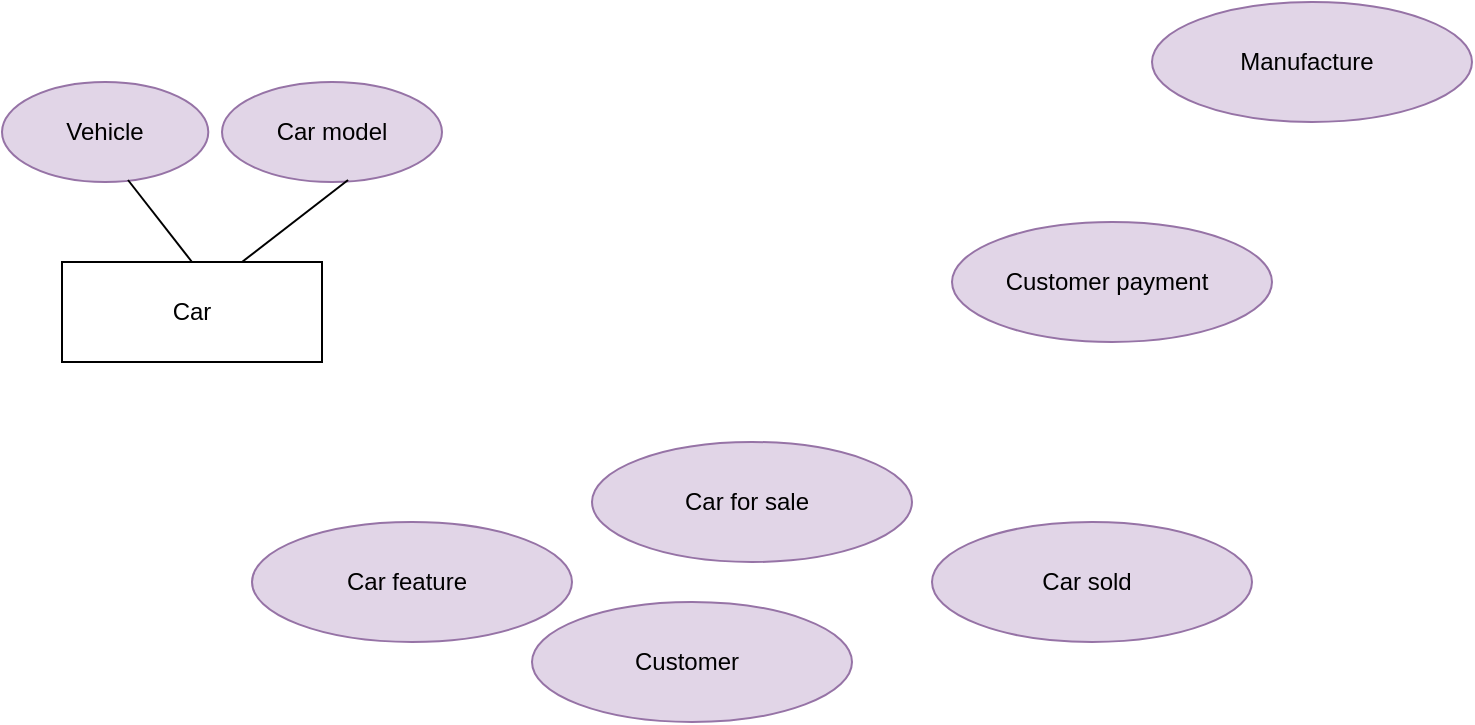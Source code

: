 <mxfile version="21.1.5" type="github">
  <diagram id="R2lEEEUBdFMjLlhIrx00" name="Page-1">
    <mxGraphModel dx="823" dy="1584" grid="1" gridSize="10" guides="1" tooltips="1" connect="1" arrows="1" fold="1" page="1" pageScale="1" pageWidth="850" pageHeight="1100" math="0" shadow="0" extFonts="Permanent Marker^https://fonts.googleapis.com/css?family=Permanent+Marker">
      <root>
        <mxCell id="0" />
        <mxCell id="1" parent="0" />
        <mxCell id="QSl6iMokwTdBmVvLgoSX-7" value="" style="group" vertex="1" connectable="0" parent="1">
          <mxGeometry x="630" y="-10" width="165" height="60" as="geometry" />
        </mxCell>
        <mxCell id="QSl6iMokwTdBmVvLgoSX-8" value="" style="ellipse;whiteSpace=wrap;html=1;fillColor=#e1d5e7;strokeColor=#9673a6;" vertex="1" parent="QSl6iMokwTdBmVvLgoSX-7">
          <mxGeometry x="5" width="160" height="60" as="geometry" />
        </mxCell>
        <mxCell id="QSl6iMokwTdBmVvLgoSX-9" value="Manufacture" style="text;strokeColor=none;align=center;fillColor=none;html=1;verticalAlign=middle;whiteSpace=wrap;rounded=0;" vertex="1" parent="QSl6iMokwTdBmVvLgoSX-7">
          <mxGeometry y="13.75" width="165" height="32.5" as="geometry" />
        </mxCell>
        <mxCell id="QSl6iMokwTdBmVvLgoSX-10" value="" style="group" vertex="1" connectable="0" parent="1">
          <mxGeometry x="350" y="210" width="165" height="60" as="geometry" />
        </mxCell>
        <mxCell id="QSl6iMokwTdBmVvLgoSX-11" value="" style="ellipse;whiteSpace=wrap;html=1;fillColor=#e1d5e7;strokeColor=#9673a6;" vertex="1" parent="QSl6iMokwTdBmVvLgoSX-10">
          <mxGeometry x="5" width="160" height="60" as="geometry" />
        </mxCell>
        <mxCell id="QSl6iMokwTdBmVvLgoSX-12" value=" Car for sale" style="text;strokeColor=none;align=center;fillColor=none;html=1;verticalAlign=middle;whiteSpace=wrap;rounded=0;" vertex="1" parent="QSl6iMokwTdBmVvLgoSX-10">
          <mxGeometry y="13.75" width="165" height="32.5" as="geometry" />
        </mxCell>
        <mxCell id="QSl6iMokwTdBmVvLgoSX-13" value="" style="group" vertex="1" connectable="0" parent="1">
          <mxGeometry x="180" y="250" width="165" height="60" as="geometry" />
        </mxCell>
        <mxCell id="QSl6iMokwTdBmVvLgoSX-14" value="" style="ellipse;whiteSpace=wrap;html=1;fillColor=#e1d5e7;strokeColor=#9673a6;" vertex="1" parent="QSl6iMokwTdBmVvLgoSX-13">
          <mxGeometry x="5" width="160" height="60" as="geometry" />
        </mxCell>
        <mxCell id="QSl6iMokwTdBmVvLgoSX-15" value=" Car feature" style="text;strokeColor=none;align=center;fillColor=none;html=1;verticalAlign=middle;whiteSpace=wrap;rounded=0;" vertex="1" parent="QSl6iMokwTdBmVvLgoSX-13">
          <mxGeometry y="13.75" width="165" height="32.5" as="geometry" />
        </mxCell>
        <mxCell id="QSl6iMokwTdBmVvLgoSX-16" value="" style="group" vertex="1" connectable="0" parent="1">
          <mxGeometry x="320" y="290" width="165" height="60" as="geometry" />
        </mxCell>
        <mxCell id="QSl6iMokwTdBmVvLgoSX-17" value="" style="ellipse;whiteSpace=wrap;html=1;fillColor=#e1d5e7;strokeColor=#9673a6;" vertex="1" parent="QSl6iMokwTdBmVvLgoSX-16">
          <mxGeometry x="5" width="160" height="60" as="geometry" />
        </mxCell>
        <mxCell id="QSl6iMokwTdBmVvLgoSX-18" value=" Customer" style="text;strokeColor=none;align=center;fillColor=none;html=1;verticalAlign=middle;whiteSpace=wrap;rounded=0;" vertex="1" parent="QSl6iMokwTdBmVvLgoSX-16">
          <mxGeometry y="13.75" width="165" height="32.5" as="geometry" />
        </mxCell>
        <mxCell id="QSl6iMokwTdBmVvLgoSX-19" value="" style="group" vertex="1" connectable="0" parent="1">
          <mxGeometry x="520" y="250" width="165" height="60" as="geometry" />
        </mxCell>
        <mxCell id="QSl6iMokwTdBmVvLgoSX-20" value="" style="ellipse;whiteSpace=wrap;html=1;fillColor=#e1d5e7;strokeColor=#9673a6;" vertex="1" parent="QSl6iMokwTdBmVvLgoSX-19">
          <mxGeometry x="5" width="160" height="60" as="geometry" />
        </mxCell>
        <mxCell id="QSl6iMokwTdBmVvLgoSX-21" value="  Car sold" style="text;strokeColor=none;align=center;fillColor=none;html=1;verticalAlign=middle;whiteSpace=wrap;rounded=0;" vertex="1" parent="QSl6iMokwTdBmVvLgoSX-19">
          <mxGeometry y="13.75" width="165" height="32.5" as="geometry" />
        </mxCell>
        <mxCell id="QSl6iMokwTdBmVvLgoSX-23" value="" style="group" vertex="1" connectable="0" parent="1">
          <mxGeometry x="530" y="100" width="165" height="60" as="geometry" />
        </mxCell>
        <mxCell id="QSl6iMokwTdBmVvLgoSX-24" value="" style="ellipse;whiteSpace=wrap;html=1;fillColor=#e1d5e7;strokeColor=#9673a6;" vertex="1" parent="QSl6iMokwTdBmVvLgoSX-23">
          <mxGeometry x="5" width="160" height="60" as="geometry" />
        </mxCell>
        <mxCell id="QSl6iMokwTdBmVvLgoSX-25" value="    Customer payment" style="text;strokeColor=none;align=center;fillColor=none;html=1;verticalAlign=middle;whiteSpace=wrap;rounded=0;" vertex="1" parent="QSl6iMokwTdBmVvLgoSX-23">
          <mxGeometry y="13.75" width="165" height="32.5" as="geometry" />
        </mxCell>
        <mxCell id="QSl6iMokwTdBmVvLgoSX-27" value="Car" style="rounded=0;whiteSpace=wrap;html=1;" vertex="1" parent="1">
          <mxGeometry x="90" y="120" width="130" height="50" as="geometry" />
        </mxCell>
        <mxCell id="QSl6iMokwTdBmVvLgoSX-5" value="Car model" style="ellipse;whiteSpace=wrap;html=1;fillColor=#e1d5e7;strokeColor=#9673a6;container=0;" vertex="1" parent="1">
          <mxGeometry x="170" y="30" width="110" height="50" as="geometry" />
        </mxCell>
        <mxCell id="QSl6iMokwTdBmVvLgoSX-28" value="" style="endArrow=none;html=1;rounded=0;entryX=0.573;entryY=0.98;entryDx=0;entryDy=0;entryPerimeter=0;" edge="1" parent="1" target="QSl6iMokwTdBmVvLgoSX-5">
          <mxGeometry width="50" height="50" relative="1" as="geometry">
            <mxPoint x="180" y="120" as="sourcePoint" />
            <mxPoint x="220" y="80" as="targetPoint" />
          </mxGeometry>
        </mxCell>
        <mxCell id="QSl6iMokwTdBmVvLgoSX-1" value="Vehicle" style="ellipse;whiteSpace=wrap;html=1;fillColor=#e1d5e7;strokeColor=#9673a6;" vertex="1" parent="1">
          <mxGeometry x="60" y="30" width="103.15" height="50" as="geometry" />
        </mxCell>
        <mxCell id="QSl6iMokwTdBmVvLgoSX-29" value="" style="endArrow=none;html=1;rounded=0;entryX=0.573;entryY=0.98;entryDx=0;entryDy=0;entryPerimeter=0;exitX=0.5;exitY=0;exitDx=0;exitDy=0;" edge="1" parent="1" source="QSl6iMokwTdBmVvLgoSX-27">
          <mxGeometry width="50" height="50" relative="1" as="geometry">
            <mxPoint x="70" y="120" as="sourcePoint" />
            <mxPoint x="123" y="79" as="targetPoint" />
          </mxGeometry>
        </mxCell>
      </root>
    </mxGraphModel>
  </diagram>
</mxfile>
